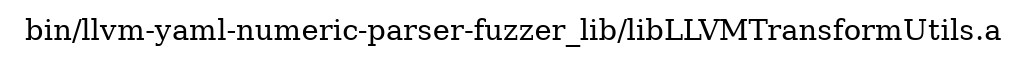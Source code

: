 digraph "bin/llvm-yaml-numeric-parser-fuzzer_lib/libLLVMTransformUtils.a" {
	label="bin/llvm-yaml-numeric-parser-fuzzer_lib/libLLVMTransformUtils.a";
	rankdir=LR;

}
